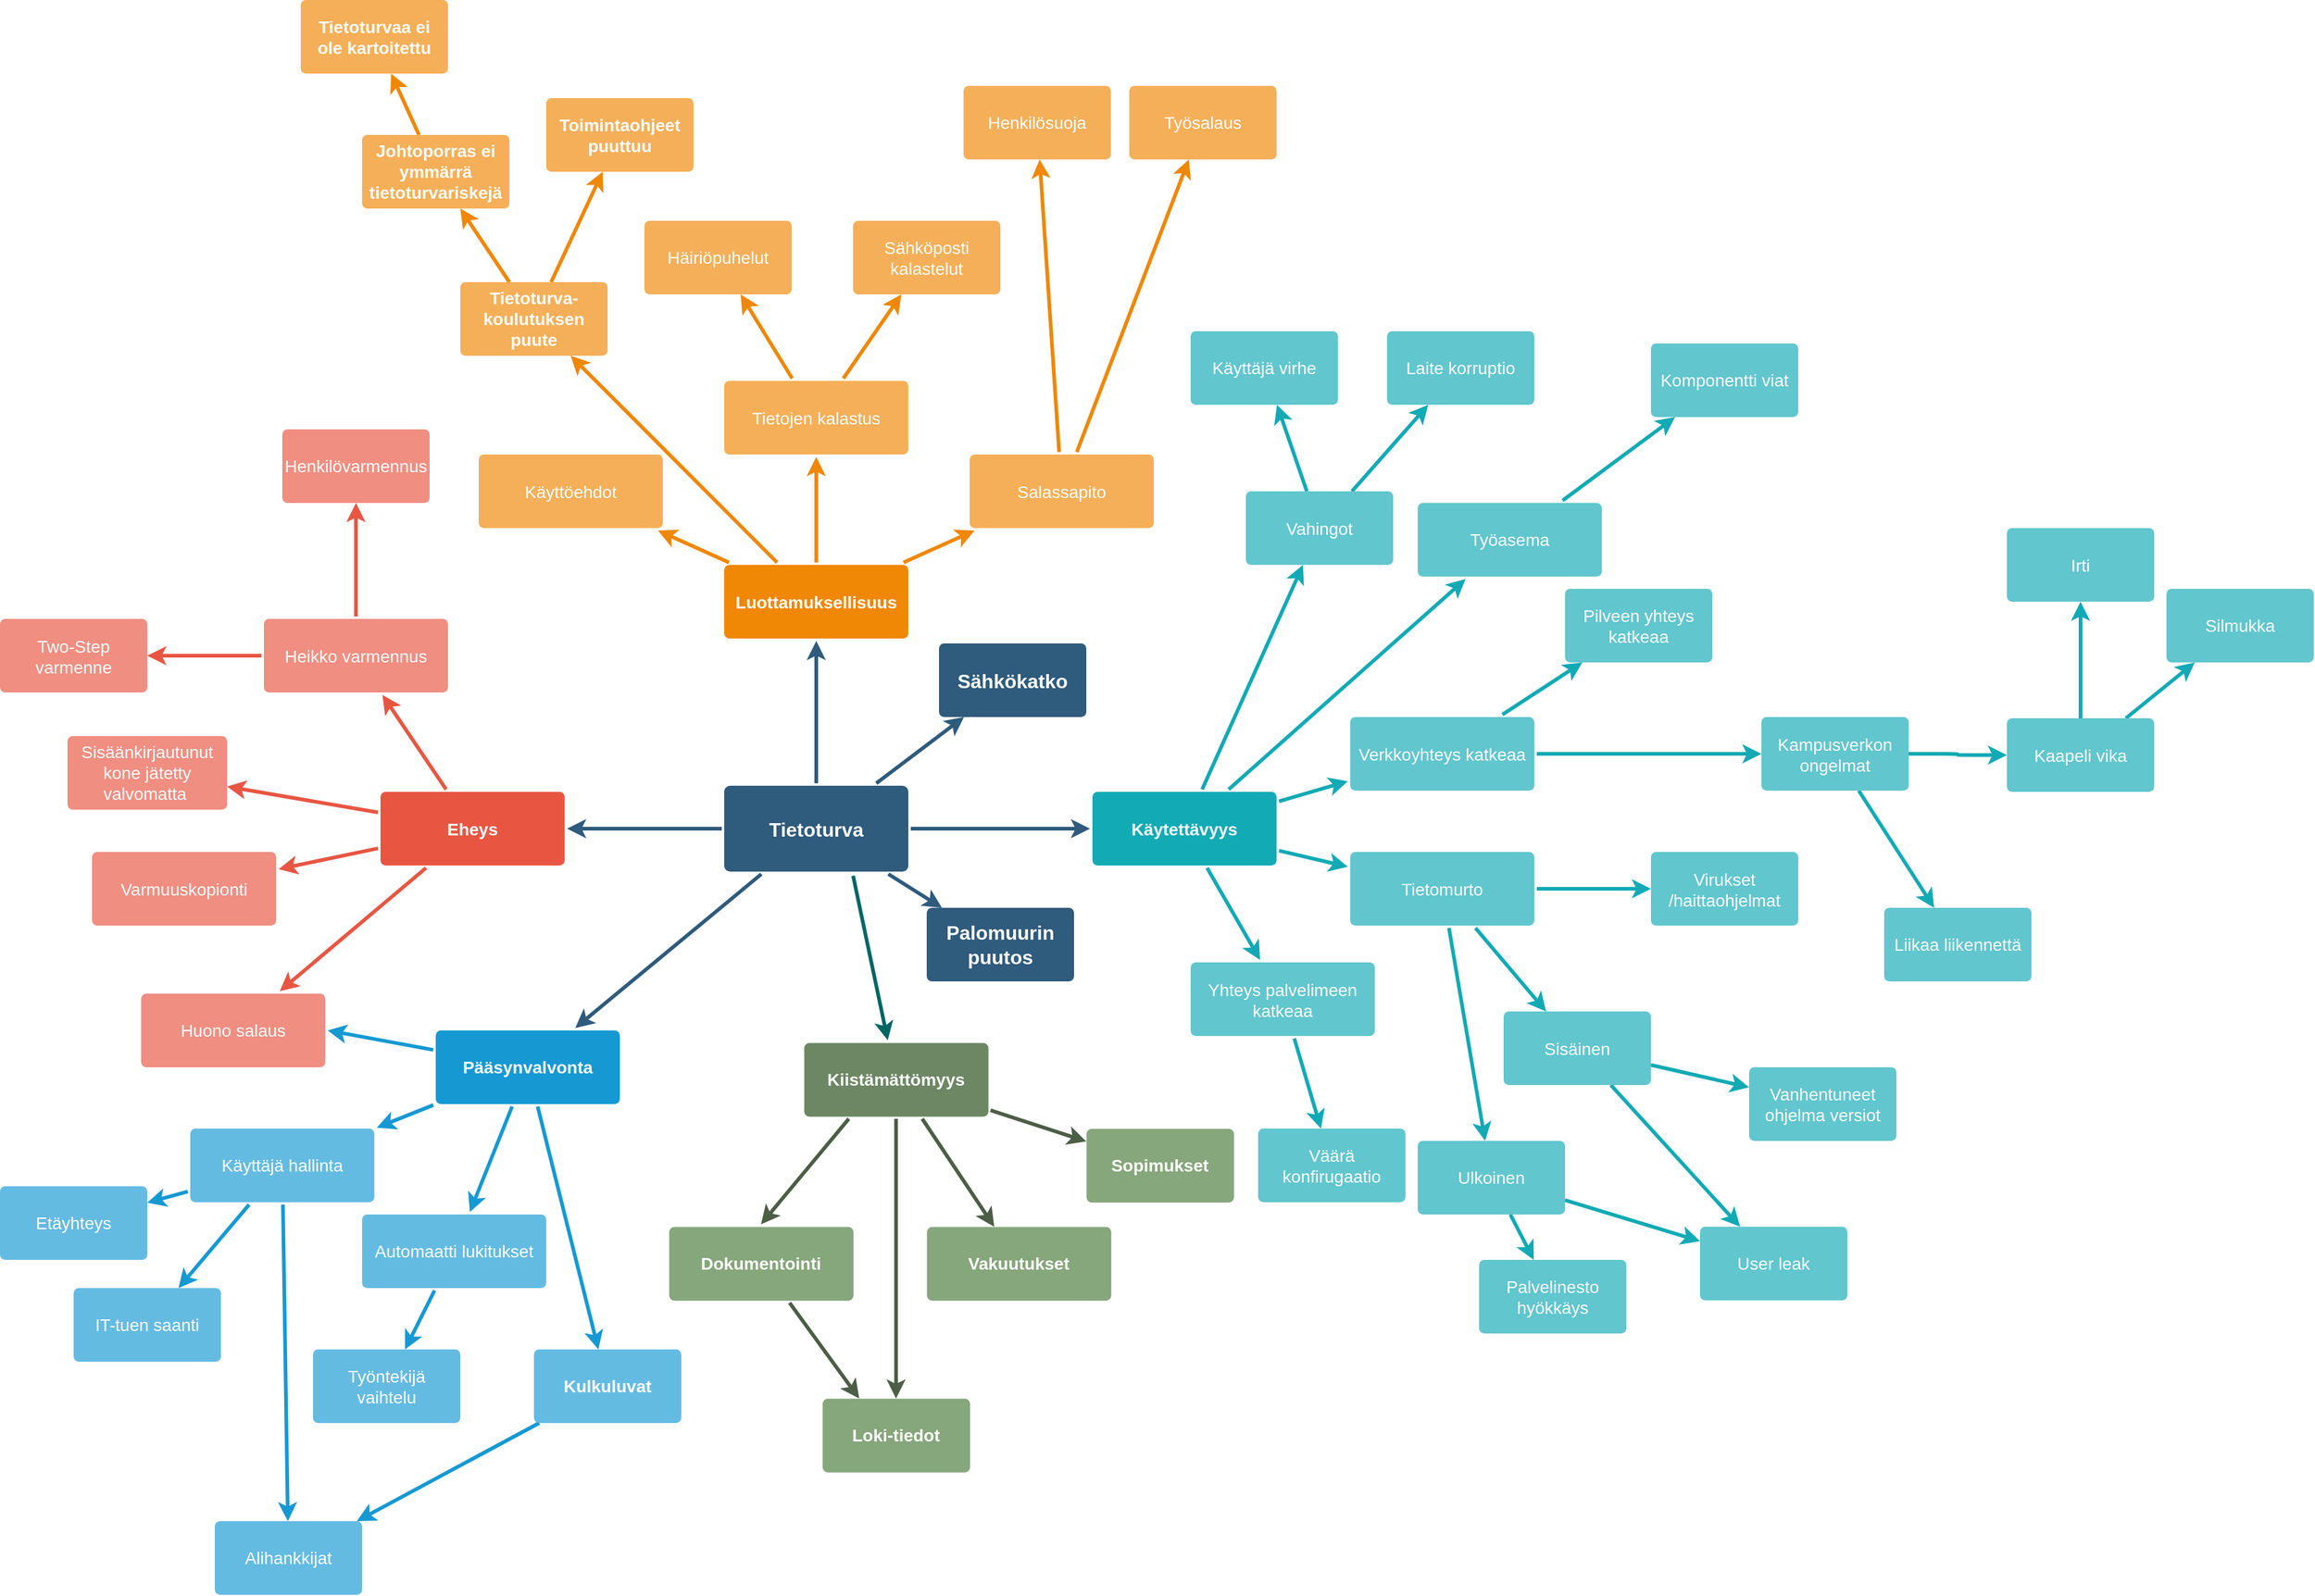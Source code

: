 <mxfile version="20.2.8" type="device"><diagram id="6a731a19-8d31-9384-78a2-239565b7b9f0" name="Page-1"><mxGraphModel dx="3200" dy="2234" grid="1" gridSize="10" guides="1" tooltips="1" connect="1" arrows="1" fold="1" page="1" pageScale="1" pageWidth="1169" pageHeight="827" background="none" math="0" shadow="0"><root><mxCell id="0"/><mxCell id="1" parent="0"/><mxCell id="1745" value="" style="edgeStyle=none;rounded=0;jumpStyle=none;html=1;shadow=0;labelBackgroundColor=none;startArrow=none;startFill=0;endArrow=classic;endFill=1;jettySize=auto;orthogonalLoop=1;strokeColor=#2F5B7C;strokeWidth=3;fontFamily=Helvetica;fontSize=16;fontColor=#23445D;spacing=5;" parent="1" source="1749" target="1764" edge="1"><mxGeometry relative="1" as="geometry"/></mxCell><mxCell id="1746" value="" style="edgeStyle=none;rounded=0;jumpStyle=none;html=1;shadow=0;labelBackgroundColor=none;startArrow=none;startFill=0;endArrow=classic;endFill=1;jettySize=auto;orthogonalLoop=1;strokeColor=#2F5B7C;strokeWidth=3;fontFamily=Helvetica;fontSize=16;fontColor=#23445D;spacing=5;" parent="1" source="1749" target="1771" edge="1"><mxGeometry relative="1" as="geometry"/></mxCell><mxCell id="1747" value="" style="edgeStyle=none;rounded=0;jumpStyle=none;html=1;shadow=0;labelBackgroundColor=none;startArrow=none;startFill=0;endArrow=classic;endFill=1;jettySize=auto;orthogonalLoop=1;strokeColor=#2F5B7C;strokeWidth=3;fontFamily=Helvetica;fontSize=16;fontColor=#23445D;spacing=5;" parent="1" source="1749" target="1760" edge="1"><mxGeometry relative="1" as="geometry"/></mxCell><mxCell id="1748" value="" style="edgeStyle=none;rounded=0;jumpStyle=none;html=1;shadow=0;labelBackgroundColor=none;startArrow=none;startFill=0;endArrow=classic;endFill=1;jettySize=auto;orthogonalLoop=1;strokeColor=#2F5B7C;strokeWidth=3;fontFamily=Helvetica;fontSize=16;fontColor=#23445D;spacing=5;" parent="1" source="1749" target="1753" edge="1"><mxGeometry relative="1" as="geometry"/></mxCell><mxCell id="hRod8lyQx577-6Kv3QPR-1825" value="" style="rounded=0;orthogonalLoop=1;jettySize=auto;html=1;strokeColor=#2F5B7C;strokeWidth=3;labelBackgroundColor=none;fontSize=16;fontColor=#23445D;shadow=0;startArrow=none;startFill=0;endFill=1;spacing=5;" parent="1" source="1749" target="hRod8lyQx577-6Kv3QPR-1824" edge="1"><mxGeometry relative="1" as="geometry"/></mxCell><mxCell id="hRod8lyQx577-6Kv3QPR-1834" value="" style="rounded=0;orthogonalLoop=1;jettySize=auto;html=1;strokeColor=#2F5B7C;strokeWidth=3;labelBackgroundColor=none;fontSize=16;fontColor=#23445D;shadow=0;startArrow=none;startFill=0;endFill=1;spacing=5;" parent="1" source="1749" target="hRod8lyQx577-6Kv3QPR-1833" edge="1"><mxGeometry relative="1" as="geometry"/></mxCell><mxCell id="1749" value="Tietoturva" style="rounded=1;whiteSpace=wrap;html=1;shadow=0;labelBackgroundColor=none;strokeColor=none;strokeWidth=3;fillColor=#2F5B7C;fontFamily=Helvetica;fontSize=16;fontColor=#FFFFFF;align=center;fontStyle=1;spacing=5;arcSize=7;perimeterSpacing=2;" parent="1" vertex="1"><mxGeometry x="495" y="380.5" width="150" height="70" as="geometry"/></mxCell><mxCell id="1750" value="" style="edgeStyle=none;rounded=1;jumpStyle=none;html=1;shadow=0;labelBackgroundColor=none;startArrow=none;startFill=0;jettySize=auto;orthogonalLoop=1;strokeColor=#E85642;strokeWidth=3;fontFamily=Helvetica;fontSize=14;fontColor=#FFFFFF;spacing=5;fontStyle=1;fillColor=#b0e3e6;" parent="1" source="1753" target="1756" edge="1"><mxGeometry relative="1" as="geometry"/></mxCell><mxCell id="1751" value="" style="edgeStyle=none;rounded=1;jumpStyle=none;html=1;shadow=0;labelBackgroundColor=none;startArrow=none;startFill=0;jettySize=auto;orthogonalLoop=1;strokeColor=#E85642;strokeWidth=3;fontFamily=Helvetica;fontSize=14;fontColor=#FFFFFF;spacing=5;fontStyle=1;fillColor=#b0e3e6;" parent="1" source="1753" target="1755" edge="1"><mxGeometry relative="1" as="geometry"/></mxCell><mxCell id="1752" value="" style="edgeStyle=none;rounded=1;jumpStyle=none;html=1;shadow=0;labelBackgroundColor=none;startArrow=none;startFill=0;jettySize=auto;orthogonalLoop=1;strokeColor=#E85642;strokeWidth=3;fontFamily=Helvetica;fontSize=14;fontColor=#FFFFFF;spacing=5;fontStyle=1;fillColor=#b0e3e6;" parent="1" source="1753" target="1754" edge="1"><mxGeometry relative="1" as="geometry"/></mxCell><mxCell id="g2MzFuh0goXexmnS-d81-1783" value="" style="edgeStyle=none;rounded=1;orthogonalLoop=1;jettySize=auto;html=1;labelBackgroundColor=none;fontSize=14;strokeColor=#E85642;fontColor=#FFFFFF;shadow=0;startArrow=none;startFill=0;strokeWidth=3;spacing=5;fontStyle=1;fillColor=#b0e3e6;" edge="1" parent="1" source="1753" target="g2MzFuh0goXexmnS-d81-1782"><mxGeometry relative="1" as="geometry"/></mxCell><mxCell id="1753" value="Eheys" style="rounded=1;whiteSpace=wrap;html=1;shadow=0;labelBackgroundColor=none;strokeColor=none;strokeWidth=3;fillColor=#e85642;fontFamily=Helvetica;fontSize=14;fontColor=#FFFFFF;align=center;spacing=5;fontStyle=1;arcSize=7;perimeterSpacing=2;" parent="1" vertex="1"><mxGeometry x="215" y="385.5" width="150" height="60" as="geometry"/></mxCell><mxCell id="1754" value="Varmuuskopionti" style="rounded=1;whiteSpace=wrap;html=1;shadow=0;labelBackgroundColor=none;strokeColor=none;strokeWidth=3;fillColor=#f08e81;fontFamily=Helvetica;fontSize=14;fontColor=#FFFFFF;align=center;spacing=5;fontStyle=0;arcSize=7;perimeterSpacing=2;" parent="1" vertex="1"><mxGeometry x="-20" y="434.5" width="150" height="60" as="geometry"/></mxCell><mxCell id="1755" value="Huono salaus" style="rounded=1;whiteSpace=wrap;html=1;shadow=0;labelBackgroundColor=none;strokeColor=none;strokeWidth=3;fillColor=#f08e81;fontFamily=Helvetica;fontSize=14;fontColor=#FFFFFF;align=center;spacing=5;fontStyle=0;arcSize=7;perimeterSpacing=2;" parent="1" vertex="1"><mxGeometry x="20" y="550" width="150" height="60" as="geometry"/></mxCell><mxCell id="hRod8lyQx577-6Kv3QPR-1827" value="" style="edgeStyle=orthogonalEdgeStyle;rounded=1;orthogonalLoop=1;jettySize=auto;html=1;strokeColor=#E85642;strokeWidth=3;labelBackgroundColor=none;fontSize=14;fontColor=#FFFFFF;shadow=0;startArrow=none;startFill=0;spacing=5;fontStyle=1;fillColor=#b0e3e6;" parent="1" source="1756" target="hRod8lyQx577-6Kv3QPR-1826" edge="1"><mxGeometry relative="1" as="geometry"/></mxCell><mxCell id="hRod8lyQx577-6Kv3QPR-1829" value="" style="edgeStyle=orthogonalEdgeStyle;rounded=1;orthogonalLoop=1;jettySize=auto;html=1;strokeColor=#E85642;strokeWidth=3;labelBackgroundColor=none;fontSize=14;fontColor=#FFFFFF;shadow=0;startArrow=none;startFill=0;spacing=5;fontStyle=1;fillColor=#b0e3e6;" parent="1" source="1756" target="hRod8lyQx577-6Kv3QPR-1828" edge="1"><mxGeometry relative="1" as="geometry"/></mxCell><mxCell id="1756" value="Heikko varmennus" style="rounded=1;whiteSpace=wrap;html=1;shadow=0;labelBackgroundColor=none;strokeColor=none;strokeWidth=3;fillColor=#f08e81;fontFamily=Helvetica;fontSize=14;fontColor=#FFFFFF;align=center;spacing=5;fontStyle=0;arcSize=7;perimeterSpacing=2;" parent="1" vertex="1"><mxGeometry x="120" y="244.5" width="150" height="60" as="geometry"/></mxCell><mxCell id="1757" value="" style="edgeStyle=none;rounded=0;jumpStyle=none;html=1;shadow=0;labelBackgroundColor=none;startArrow=none;startFill=0;endArrow=classic;endFill=1;jettySize=auto;orthogonalLoop=1;strokeColor=#1699D3;strokeWidth=3;fontFamily=Helvetica;fontSize=14;fontColor=#FFFFFF;spacing=5;" parent="1" source="1760" target="1763" edge="1"><mxGeometry relative="1" as="geometry"/></mxCell><mxCell id="1758" value="" style="edgeStyle=none;rounded=0;jumpStyle=none;html=1;shadow=0;labelBackgroundColor=none;startArrow=none;startFill=0;endArrow=classic;endFill=1;jettySize=auto;orthogonalLoop=1;strokeColor=#1699D3;strokeWidth=3;fontFamily=Helvetica;fontSize=14;fontColor=#FFFFFF;spacing=5;" parent="1" source="1760" target="1762" edge="1"><mxGeometry relative="1" as="geometry"/></mxCell><mxCell id="hRod8lyQx577-6Kv3QPR-1804" style="rounded=0;orthogonalLoop=1;jettySize=auto;html=1;strokeColor=#1699D3;strokeWidth=3;entryX=1;entryY=0.5;entryDx=0;entryDy=0;labelBackgroundColor=none;fontSize=14;fontColor=#FFFFFF;shadow=0;startArrow=none;startFill=0;endFill=1;spacing=5;" parent="1" source="1760" target="1755" edge="1"><mxGeometry relative="1" as="geometry"><mxPoint x="210" y="610" as="targetPoint"/></mxGeometry></mxCell><mxCell id="g2MzFuh0goXexmnS-d81-1781" value="" style="rounded=0;orthogonalLoop=1;jettySize=auto;html=1;strokeColor=#1699D3;strokeWidth=3;labelBackgroundColor=none;fontSize=14;fontColor=#FFFFFF;shadow=0;startArrow=none;startFill=0;endFill=1;spacing=5;" edge="1" parent="1" source="1760" target="g2MzFuh0goXexmnS-d81-1780"><mxGeometry relative="1" as="geometry"/></mxCell><mxCell id="1760" value="Pääsynvalvonta" style="rounded=1;whiteSpace=wrap;html=1;shadow=0;labelBackgroundColor=none;strokeColor=none;strokeWidth=3;fillColor=#1699d3;fontFamily=Helvetica;fontSize=14;fontColor=#FFFFFF;align=center;spacing=5;fontStyle=1;arcSize=7;perimeterSpacing=2;" parent="1" vertex="1"><mxGeometry x="260" y="580" width="150" height="60" as="geometry"/></mxCell><mxCell id="hRod8lyQx577-6Kv3QPR-1817" value="" style="rounded=0;orthogonalLoop=1;jettySize=auto;html=1;strokeColor=#1699D3;strokeWidth=3;labelBackgroundColor=none;fontSize=14;fontColor=#FFFFFF;shadow=0;startArrow=none;startFill=0;endFill=1;spacing=5;" parent="1" source="1762" target="hRod8lyQx577-6Kv3QPR-1816" edge="1"><mxGeometry relative="1" as="geometry"/></mxCell><mxCell id="1762" value="Automaatti lukitukset" style="rounded=1;whiteSpace=wrap;html=1;shadow=0;labelBackgroundColor=none;strokeColor=none;strokeWidth=3;fillColor=#64bbe2;fontFamily=Helvetica;fontSize=14;fontColor=#FFFFFF;align=center;spacing=5;arcSize=7;perimeterSpacing=2;" parent="1" vertex="1"><mxGeometry x="200" y="730" width="150" height="60" as="geometry"/></mxCell><mxCell id="hRod8lyQx577-6Kv3QPR-1811" value="" style="rounded=0;orthogonalLoop=1;jettySize=auto;html=1;strokeColor=#1699D3;strokeWidth=3;labelBackgroundColor=none;fontSize=14;fontColor=#FFFFFF;shadow=0;startArrow=none;startFill=0;endFill=1;spacing=5;" parent="1" source="1763" target="hRod8lyQx577-6Kv3QPR-1810" edge="1"><mxGeometry relative="1" as="geometry"/></mxCell><mxCell id="hRod8lyQx577-6Kv3QPR-1840" value="" style="rounded=0;orthogonalLoop=1;jettySize=auto;html=1;strokeColor=#1699D3;strokeWidth=3;labelBackgroundColor=none;fontSize=14;fontColor=#FFFFFF;shadow=0;startArrow=none;startFill=0;endFill=1;spacing=5;" parent="1" source="1763" target="hRod8lyQx577-6Kv3QPR-1839" edge="1"><mxGeometry relative="1" as="geometry"/></mxCell><mxCell id="g2MzFuh0goXexmnS-d81-1789" value="" style="edgeStyle=none;rounded=0;orthogonalLoop=1;jettySize=auto;html=1;labelBackgroundColor=none;fontSize=14;strokeColor=#1699D3;fontColor=#FFFFFF;shadow=0;startArrow=none;startFill=0;endFill=1;strokeWidth=3;spacing=5;" edge="1" parent="1" source="1763" target="g2MzFuh0goXexmnS-d81-1788"><mxGeometry relative="1" as="geometry"/></mxCell><mxCell id="1763" value="Käyttäjä hallinta" style="rounded=1;whiteSpace=wrap;html=1;shadow=0;labelBackgroundColor=none;strokeColor=none;strokeWidth=3;fillColor=#64bbe2;fontFamily=Helvetica;fontSize=14;fontColor=#FFFFFF;align=center;spacing=5;arcSize=7;perimeterSpacing=2;" parent="1" vertex="1"><mxGeometry x="60" y="660" width="150" height="60" as="geometry"/></mxCell><mxCell id="g2MzFuh0goXexmnS-d81-1785" value="" style="edgeStyle=none;rounded=0;orthogonalLoop=1;jettySize=auto;html=1;labelBackgroundColor=none;fontSize=14;strokeColor=#F08705;fontColor=#FFFFFF;shadow=0;startArrow=none;startFill=0;endFill=1;strokeWidth=3;spacing=5;" edge="1" parent="1" source="g2MzFuh0goXexmnS-d81-1786" target="g2MzFuh0goXexmnS-d81-1784"><mxGeometry relative="1" as="geometry"/></mxCell><mxCell id="g2MzFuh0goXexmnS-d81-1787" value="" style="edgeStyle=none;rounded=0;orthogonalLoop=1;jettySize=auto;html=1;labelBackgroundColor=none;fontSize=14;strokeColor=#F08705;fontColor=#FFFFFF;shadow=0;startArrow=none;startFill=0;endFill=1;strokeWidth=3;spacing=5;" edge="1" parent="1" source="1764" target="g2MzFuh0goXexmnS-d81-1786"><mxGeometry relative="1" as="geometry"/></mxCell><mxCell id="1764" value="Luottamuksellisuus" style="rounded=1;whiteSpace=wrap;html=1;shadow=0;labelBackgroundColor=none;strokeColor=none;strokeWidth=3;fillColor=#F08705;fontFamily=Helvetica;fontSize=14;fontColor=#FFFFFF;align=center;spacing=5;fontStyle=1;arcSize=7;perimeterSpacing=2;" parent="1" vertex="1"><mxGeometry x="495" y="200.5" width="150" height="60" as="geometry"/></mxCell><mxCell id="hRod8lyQx577-6Kv3QPR-1846" value="" style="rounded=0;orthogonalLoop=1;jettySize=auto;html=1;strokeColor=#F08705;strokeWidth=3;labelBackgroundColor=none;fontSize=14;fontColor=#FFFFFF;shadow=0;startArrow=none;startFill=0;endFill=1;spacing=5;" parent="1" source="1765" target="hRod8lyQx577-6Kv3QPR-1845" edge="1"><mxGeometry relative="1" as="geometry"/></mxCell><mxCell id="hRod8lyQx577-6Kv3QPR-1848" value="" style="rounded=0;orthogonalLoop=1;jettySize=auto;html=1;strokeColor=#F08705;strokeWidth=3;labelBackgroundColor=none;fontSize=14;fontColor=#FFFFFF;shadow=0;startArrow=none;startFill=0;endFill=1;spacing=5;" parent="1" source="1765" target="hRod8lyQx577-6Kv3QPR-1847" edge="1"><mxGeometry relative="1" as="geometry"/></mxCell><mxCell id="1765" value="Salassapito" style="rounded=1;whiteSpace=wrap;html=1;shadow=0;labelBackgroundColor=none;strokeColor=none;strokeWidth=3;fillColor=#f5af58;fontFamily=Helvetica;fontSize=14;fontColor=#FFFFFF;align=center;spacing=5;arcSize=7;perimeterSpacing=2;" parent="1" vertex="1"><mxGeometry x="695" y="110.5" width="150" height="60" as="geometry"/></mxCell><mxCell id="1766" value="" style="edgeStyle=none;rounded=0;jumpStyle=none;html=1;shadow=0;labelBackgroundColor=none;startArrow=none;startFill=0;endArrow=classic;endFill=1;jettySize=auto;orthogonalLoop=1;strokeColor=#F08705;strokeWidth=3;fontFamily=Helvetica;fontSize=14;fontColor=#FFFFFF;spacing=5;" parent="1" source="1764" target="1765" edge="1"><mxGeometry relative="1" as="geometry"/></mxCell><mxCell id="hRod8lyQx577-6Kv3QPR-1813" value="" style="rounded=0;orthogonalLoop=1;jettySize=auto;html=1;strokeColor=#F08705;strokeWidth=3;labelBackgroundColor=none;fontSize=14;fontColor=#FFFFFF;shadow=0;startArrow=none;startFill=0;endFill=1;spacing=5;" parent="1" source="1767" target="hRod8lyQx577-6Kv3QPR-1812" edge="1"><mxGeometry relative="1" as="geometry"/></mxCell><mxCell id="hRod8lyQx577-6Kv3QPR-1815" value="" style="rounded=0;orthogonalLoop=1;jettySize=auto;html=1;strokeColor=#F08705;strokeWidth=3;labelBackgroundColor=none;fontSize=14;fontColor=#FFFFFF;shadow=0;startArrow=none;startFill=0;endFill=1;spacing=5;" parent="1" source="1767" target="hRod8lyQx577-6Kv3QPR-1814" edge="1"><mxGeometry relative="1" as="geometry"/></mxCell><mxCell id="1767" value="Tietojen kalastus" style="rounded=1;whiteSpace=wrap;html=1;shadow=0;labelBackgroundColor=none;strokeColor=none;strokeWidth=3;fillColor=#f5af58;fontFamily=Helvetica;fontSize=14;fontColor=#FFFFFF;align=center;spacing=5;arcSize=7;perimeterSpacing=2;" parent="1" vertex="1"><mxGeometry x="495" y="50.5" width="150" height="60" as="geometry"/></mxCell><mxCell id="1768" value="" style="edgeStyle=none;rounded=0;jumpStyle=none;html=1;shadow=0;labelBackgroundColor=none;startArrow=none;startFill=0;endArrow=classic;endFill=1;jettySize=auto;orthogonalLoop=1;strokeColor=#F08705;strokeWidth=3;fontFamily=Helvetica;fontSize=14;fontColor=#FFFFFF;spacing=5;" parent="1" source="1764" target="1767" edge="1"><mxGeometry relative="1" as="geometry"/></mxCell><mxCell id="1769" value="Käyttöehdot" style="rounded=1;whiteSpace=wrap;html=1;shadow=0;labelBackgroundColor=none;strokeColor=none;strokeWidth=3;fillColor=#f5af58;fontFamily=Helvetica;fontSize=14;fontColor=#FFFFFF;align=center;spacing=5;arcSize=7;perimeterSpacing=2;" parent="1" vertex="1"><mxGeometry x="295" y="110.5" width="150" height="60" as="geometry"/></mxCell><mxCell id="1770" value="" style="edgeStyle=none;rounded=0;jumpStyle=none;html=1;shadow=0;labelBackgroundColor=none;startArrow=none;startFill=0;endArrow=classic;endFill=1;jettySize=auto;orthogonalLoop=1;strokeColor=#F08705;strokeWidth=3;fontFamily=Helvetica;fontSize=14;fontColor=#FFFFFF;spacing=5;" parent="1" source="1764" target="1769" edge="1"><mxGeometry relative="1" as="geometry"/></mxCell><mxCell id="hRod8lyQx577-6Kv3QPR-1809" value="" style="rounded=1;orthogonalLoop=1;jettySize=auto;html=1;strokeColor=#12AAB5;strokeWidth=3;labelBackgroundColor=none;fontSize=14;fontColor=#FFFFFF;shadow=0;startArrow=none;startFill=0;spacing=5;fontStyle=1;fillColor=#b0e3e6;" parent="1" source="1771" target="hRod8lyQx577-6Kv3QPR-1808" edge="1"><mxGeometry relative="1" as="geometry"/></mxCell><mxCell id="1771" value="Käytettävyys" style="rounded=1;whiteSpace=wrap;html=1;shadow=0;labelBackgroundColor=none;strokeColor=none;strokeWidth=3;fillColor=#12aab5;fontFamily=Helvetica;fontSize=14;fontColor=#FFFFFF;align=center;spacing=5;fontStyle=1;arcSize=7;perimeterSpacing=2;" parent="1" vertex="1"><mxGeometry x="795" y="385.5" width="150" height="60" as="geometry"/></mxCell><mxCell id="hRod8lyQx577-6Kv3QPR-1851" value="" style="rounded=1;orthogonalLoop=1;jettySize=auto;html=1;strokeColor=#12AAB5;strokeWidth=3;labelBackgroundColor=none;fontSize=14;fontColor=#FFFFFF;shadow=0;startArrow=none;startFill=0;spacing=5;fontStyle=1;fillColor=#b0e3e6;" parent="1" source="1772" target="hRod8lyQx577-6Kv3QPR-1850" edge="1"><mxGeometry relative="1" as="geometry"/></mxCell><mxCell id="1772" value="Yhteys palvelimeen katkeaa" style="rounded=1;whiteSpace=wrap;html=1;shadow=0;labelBackgroundColor=none;strokeColor=none;strokeWidth=3;fillColor=#61c6ce;fontFamily=Helvetica;fontSize=14;fontColor=#FFFFFF;align=center;spacing=5;fontStyle=0;arcSize=7;perimeterSpacing=2;" parent="1" vertex="1"><mxGeometry x="875" y="524.5" width="150" height="60" as="geometry"/></mxCell><mxCell id="1773" value="" style="edgeStyle=none;rounded=1;jumpStyle=none;html=1;shadow=0;labelBackgroundColor=none;startArrow=none;startFill=0;jettySize=auto;orthogonalLoop=1;strokeColor=#12AAB5;strokeWidth=3;fontFamily=Helvetica;fontSize=14;fontColor=#FFFFFF;spacing=5;fontStyle=1;fillColor=#b0e3e6;" parent="1" source="1771" target="1772" edge="1"><mxGeometry relative="1" as="geometry"/></mxCell><mxCell id="hRod8lyQx577-6Kv3QPR-1793" value="" style="rounded=1;orthogonalLoop=1;jettySize=auto;html=1;strokeColor=#12AAB5;strokeWidth=3;labelBackgroundColor=none;fontSize=14;fontColor=#FFFFFF;shadow=0;startArrow=none;startFill=0;spacing=5;fontStyle=1;fillColor=#b0e3e6;" parent="1" source="1774" target="hRod8lyQx577-6Kv3QPR-1792" edge="1"><mxGeometry relative="1" as="geometry"/></mxCell><mxCell id="hRod8lyQx577-6Kv3QPR-1795" value="" style="rounded=1;orthogonalLoop=1;jettySize=auto;html=1;strokeColor=#12AAB5;strokeWidth=3;labelBackgroundColor=none;fontSize=14;fontColor=#FFFFFF;shadow=0;startArrow=none;startFill=0;spacing=5;fontStyle=1;fillColor=#b0e3e6;" parent="1" source="1774" target="hRod8lyQx577-6Kv3QPR-1794" edge="1"><mxGeometry relative="1" as="geometry"/></mxCell><mxCell id="hRod8lyQx577-6Kv3QPR-1799" value="" style="edgeStyle=orthogonalEdgeStyle;rounded=1;orthogonalLoop=1;jettySize=auto;html=1;strokeColor=#12AAB5;strokeWidth=3;labelBackgroundColor=none;fontSize=14;fontColor=#FFFFFF;shadow=0;startArrow=none;startFill=0;spacing=5;fontStyle=1;fillColor=#b0e3e6;" parent="1" source="1774" target="hRod8lyQx577-6Kv3QPR-1798" edge="1"><mxGeometry relative="1" as="geometry"/></mxCell><mxCell id="1774" value="Tietomurto" style="rounded=1;whiteSpace=wrap;html=1;shadow=0;labelBackgroundColor=none;strokeColor=none;strokeWidth=3;fillColor=#61c6ce;fontFamily=Helvetica;fontSize=14;fontColor=#FFFFFF;align=center;spacing=5;fontStyle=0;arcSize=7;perimeterSpacing=2;" parent="1" vertex="1"><mxGeometry x="1005" y="434.5" width="150" height="60" as="geometry"/></mxCell><mxCell id="1775" value="" style="edgeStyle=none;rounded=1;jumpStyle=none;html=1;shadow=0;labelBackgroundColor=none;startArrow=none;startFill=0;jettySize=auto;orthogonalLoop=1;strokeColor=#12AAB5;strokeWidth=3;fontFamily=Helvetica;fontSize=14;fontColor=#FFFFFF;spacing=5;fontStyle=1;fillColor=#b0e3e6;" parent="1" source="1771" target="1774" edge="1"><mxGeometry relative="1" as="geometry"/></mxCell><mxCell id="hRod8lyQx577-6Kv3QPR-1797" value="" style="rounded=1;orthogonalLoop=1;jettySize=auto;html=1;strokeColor=#12AAB5;strokeWidth=3;labelBackgroundColor=none;fontSize=14;fontColor=#FFFFFF;shadow=0;startArrow=none;startFill=0;spacing=5;fontStyle=1;fillColor=#b0e3e6;" parent="1" source="1776" target="hRod8lyQx577-6Kv3QPR-1796" edge="1"><mxGeometry relative="1" as="geometry"/></mxCell><mxCell id="hRod8lyQx577-6Kv3QPR-1853" value="" style="edgeStyle=orthogonalEdgeStyle;rounded=1;orthogonalLoop=1;jettySize=auto;html=1;strokeColor=#12AAB5;strokeWidth=3;labelBackgroundColor=none;fontSize=14;fontColor=#FFFFFF;shadow=0;startArrow=none;startFill=0;spacing=5;fontStyle=1;fillColor=#b0e3e6;" parent="1" source="1776" target="hRod8lyQx577-6Kv3QPR-1852" edge="1"><mxGeometry relative="1" as="geometry"/></mxCell><mxCell id="1776" value="Verkkoyhteys katkeaa" style="rounded=1;whiteSpace=wrap;html=1;shadow=0;labelBackgroundColor=none;strokeColor=none;strokeWidth=3;fillColor=#61c6ce;fontFamily=Helvetica;fontSize=14;fontColor=#FFFFFF;align=center;spacing=5;fontStyle=0;arcSize=7;perimeterSpacing=2;" parent="1" vertex="1"><mxGeometry x="1005" y="324.5" width="150" height="60" as="geometry"/></mxCell><mxCell id="1777" value="" style="edgeStyle=none;rounded=1;jumpStyle=none;html=1;shadow=0;labelBackgroundColor=none;startArrow=none;startFill=0;jettySize=auto;orthogonalLoop=1;strokeColor=#12AAB5;strokeWidth=3;fontFamily=Helvetica;fontSize=14;fontColor=#FFFFFF;spacing=5;fontStyle=1;fillColor=#b0e3e6;" parent="1" source="1771" target="1776" edge="1"><mxGeometry relative="1" as="geometry"/></mxCell><mxCell id="hRod8lyQx577-6Kv3QPR-1865" value="" style="rounded=1;orthogonalLoop=1;jettySize=auto;html=1;strokeColor=#12AAB5;strokeWidth=3;labelBackgroundColor=none;fontSize=14;fontColor=#FFFFFF;shadow=0;startArrow=none;startFill=0;spacing=5;fontStyle=1;fillColor=#b0e3e6;" parent="1" source="1778" target="hRod8lyQx577-6Kv3QPR-1864" edge="1"><mxGeometry relative="1" as="geometry"/></mxCell><mxCell id="1778" value="Työasema" style="rounded=1;whiteSpace=wrap;html=1;shadow=0;labelBackgroundColor=none;strokeColor=none;strokeWidth=3;fillColor=#61c6ce;fontFamily=Helvetica;fontSize=14;fontColor=#FFFFFF;align=center;spacing=5;fontStyle=0;arcSize=7;perimeterSpacing=2;" parent="1" vertex="1"><mxGeometry x="1060" y="150" width="150" height="60" as="geometry"/></mxCell><mxCell id="1779" value="" style="edgeStyle=none;rounded=1;jumpStyle=none;html=1;shadow=0;labelBackgroundColor=none;startArrow=none;startFill=0;jettySize=auto;orthogonalLoop=1;strokeColor=#12AAB5;strokeWidth=3;fontFamily=Helvetica;fontSize=14;fontColor=#FFFFFF;spacing=5;fontStyle=1;fillColor=#b0e3e6;" parent="1" source="1771" target="1778" edge="1"><mxGeometry relative="1" as="geometry"/></mxCell><mxCell id="hRod8lyQx577-6Kv3QPR-1782" value="" style="endArrow=classic;html=1;rounded=0;exitX=0.695;exitY=1.02;exitDx=0;exitDy=0;strokeWidth=3;strokeColor=#006666;exitPerimeter=0;" parent="1" source="1749" target="hRod8lyQx577-6Kv3QPR-1783" edge="1"><mxGeometry width="50" height="50" relative="1" as="geometry"><mxPoint x="590" y="530" as="sourcePoint"/><mxPoint x="635" y="580" as="targetPoint"/></mxGeometry></mxCell><mxCell id="hRod8lyQx577-6Kv3QPR-1791" value="" style="rounded=0;orthogonalLoop=1;jettySize=auto;html=1;strokeColor=#4C5E46;strokeWidth=3;" parent="1" source="hRod8lyQx577-6Kv3QPR-1783" target="hRod8lyQx577-6Kv3QPR-1790" edge="1"><mxGeometry relative="1" as="geometry"/></mxCell><mxCell id="hRod8lyQx577-6Kv3QPR-1807" value="" style="rounded=0;orthogonalLoop=1;jettySize=auto;html=1;strokeColor=#4C5E46;strokeWidth=3;" parent="1" source="hRod8lyQx577-6Kv3QPR-1783" target="hRod8lyQx577-6Kv3QPR-1806" edge="1"><mxGeometry relative="1" as="geometry"/></mxCell><mxCell id="hRod8lyQx577-6Kv3QPR-1831" value="" style="edgeStyle=orthogonalEdgeStyle;rounded=0;orthogonalLoop=1;jettySize=auto;html=1;strokeColor=#4C5E46;strokeWidth=3;" parent="1" source="hRod8lyQx577-6Kv3QPR-1783" target="hRod8lyQx577-6Kv3QPR-1830" edge="1"><mxGeometry relative="1" as="geometry"/></mxCell><mxCell id="hRod8lyQx577-6Kv3QPR-1783" value="Kiistämättömyys" style="rounded=1;whiteSpace=wrap;html=1;shadow=0;labelBackgroundColor=none;strokeColor=#3A5431;strokeWidth=0;fillColor=#6d8764;fontFamily=Helvetica;fontSize=14;align=center;spacing=5;fontStyle=1;arcSize=7;perimeterSpacing=2;fontColor=#ffffff;" parent="1" vertex="1"><mxGeometry x="560" y="590" width="150" height="60" as="geometry"/></mxCell><mxCell id="hRod8lyQx577-6Kv3QPR-1832" style="rounded=0;orthogonalLoop=1;jettySize=auto;html=1;entryX=0.25;entryY=0;entryDx=0;entryDy=0;strokeColor=#4C5E46;strokeWidth=3;" parent="1" source="hRod8lyQx577-6Kv3QPR-1784" target="hRod8lyQx577-6Kv3QPR-1830" edge="1"><mxGeometry relative="1" as="geometry"/></mxCell><mxCell id="hRod8lyQx577-6Kv3QPR-1784" value="Dokumentointi" style="rounded=1;whiteSpace=wrap;html=1;shadow=0;labelBackgroundColor=none;strokeColor=#3A5431;strokeWidth=0;fillColor=#86A67B;fontFamily=Helvetica;fontSize=14;align=center;spacing=5;fontStyle=1;arcSize=7;perimeterSpacing=2;fontColor=#ffffff;" parent="1" vertex="1"><mxGeometry x="450" y="740" width="150" height="60" as="geometry"/></mxCell><mxCell id="hRod8lyQx577-6Kv3QPR-1785" value="" style="endArrow=classic;html=1;rounded=0;strokeColor=#4C5E46;strokeWidth=3;exitX=0.25;exitY=1;exitDx=0;exitDy=0;entryX=0.5;entryY=0;entryDx=0;entryDy=0;" parent="1" source="hRod8lyQx577-6Kv3QPR-1783" target="hRod8lyQx577-6Kv3QPR-1784" edge="1"><mxGeometry width="50" height="50" relative="1" as="geometry"><mxPoint x="780" y="720" as="sourcePoint"/><mxPoint x="830" y="670" as="targetPoint"/></mxGeometry></mxCell><mxCell id="hRod8lyQx577-6Kv3QPR-1790" value="Vakuutukset" style="whiteSpace=wrap;html=1;fontSize=14;fillColor=#86A67B;strokeColor=#3A5431;fontColor=#ffffff;rounded=1;shadow=0;labelBackgroundColor=none;strokeWidth=0;spacing=5;fontStyle=1;arcSize=7;" parent="1" vertex="1"><mxGeometry x="660" y="740" width="150" height="60" as="geometry"/></mxCell><mxCell id="hRod8lyQx577-6Kv3QPR-1801" value="" style="rounded=1;orthogonalLoop=1;jettySize=auto;html=1;strokeColor=#12AAB5;strokeWidth=3;labelBackgroundColor=none;fontSize=14;fontColor=#FFFFFF;shadow=0;startArrow=none;startFill=0;spacing=5;fontStyle=1;fillColor=#b0e3e6;" parent="1" source="hRod8lyQx577-6Kv3QPR-1792" target="hRod8lyQx577-6Kv3QPR-1800" edge="1"><mxGeometry relative="1" as="geometry"/></mxCell><mxCell id="hRod8lyQx577-6Kv3QPR-1803" value="" style="rounded=1;orthogonalLoop=1;jettySize=auto;html=1;strokeColor=#12AAB5;strokeWidth=3;labelBackgroundColor=none;fontSize=14;fontColor=#FFFFFF;shadow=0;startArrow=none;startFill=0;spacing=5;fontStyle=1;fillColor=#b0e3e6;" parent="1" source="hRod8lyQx577-6Kv3QPR-1792" target="hRod8lyQx577-6Kv3QPR-1802" edge="1"><mxGeometry relative="1" as="geometry"/></mxCell><mxCell id="hRod8lyQx577-6Kv3QPR-1792" value="Ulkoinen" style="whiteSpace=wrap;html=1;fontSize=14;fillColor=#61c6ce;strokeColor=none;fontColor=#FFFFFF;rounded=1;shadow=0;labelBackgroundColor=none;strokeWidth=3;spacing=5;fontStyle=0;arcSize=7;" parent="1" vertex="1"><mxGeometry x="1060" y="670" width="120" height="60" as="geometry"/></mxCell><mxCell id="hRod8lyQx577-6Kv3QPR-1838" value="" style="rounded=1;orthogonalLoop=1;jettySize=auto;html=1;strokeColor=#12AAB5;strokeWidth=3;labelBackgroundColor=none;fontSize=14;fontColor=#FFFFFF;shadow=0;startArrow=none;startFill=0;spacing=5;fontStyle=1;fillColor=#b0e3e6;" parent="1" source="hRod8lyQx577-6Kv3QPR-1794" target="hRod8lyQx577-6Kv3QPR-1837" edge="1"><mxGeometry relative="1" as="geometry"/></mxCell><mxCell id="hRod8lyQx577-6Kv3QPR-1849" value="" style="rounded=1;orthogonalLoop=1;jettySize=auto;html=1;strokeColor=#12AAB5;strokeWidth=3;labelBackgroundColor=none;fontSize=14;fontColor=#FFFFFF;shadow=0;startArrow=none;startFill=0;spacing=5;fontStyle=1;fillColor=#b0e3e6;" parent="1" source="hRod8lyQx577-6Kv3QPR-1794" target="hRod8lyQx577-6Kv3QPR-1800" edge="1"><mxGeometry relative="1" as="geometry"/></mxCell><mxCell id="hRod8lyQx577-6Kv3QPR-1794" value="Sisäinen" style="whiteSpace=wrap;html=1;fontSize=14;fillColor=#61c6ce;strokeColor=none;fontColor=#FFFFFF;rounded=1;shadow=0;labelBackgroundColor=none;strokeWidth=3;spacing=5;fontStyle=0;arcSize=7;" parent="1" vertex="1"><mxGeometry x="1130" y="564.5" width="120" height="60" as="geometry"/></mxCell><mxCell id="hRod8lyQx577-6Kv3QPR-1796" value="Pilveen yhteys katkeaa" style="whiteSpace=wrap;html=1;fontSize=14;fillColor=#61c6ce;strokeColor=none;fontColor=#FFFFFF;rounded=1;shadow=0;labelBackgroundColor=none;strokeWidth=3;spacing=5;fontStyle=0;arcSize=7;" parent="1" vertex="1"><mxGeometry x="1180" y="220" width="120" height="60" as="geometry"/></mxCell><mxCell id="hRod8lyQx577-6Kv3QPR-1798" value="Virukset&lt;br&gt;/haittaohjelmat" style="whiteSpace=wrap;html=1;fontSize=14;fillColor=#61c6ce;strokeColor=none;fontColor=#FFFFFF;rounded=1;shadow=0;labelBackgroundColor=none;strokeWidth=3;spacing=5;fontStyle=0;arcSize=7;" parent="1" vertex="1"><mxGeometry x="1250" y="434.5" width="120" height="60" as="geometry"/></mxCell><mxCell id="hRod8lyQx577-6Kv3QPR-1800" value="User leak" style="whiteSpace=wrap;html=1;fontSize=14;fillColor=#61c6ce;strokeColor=none;fontColor=#FFFFFF;rounded=1;shadow=0;labelBackgroundColor=none;strokeWidth=3;spacing=5;fontStyle=0;arcSize=7;" parent="1" vertex="1"><mxGeometry x="1290" y="740" width="120" height="60" as="geometry"/></mxCell><mxCell id="hRod8lyQx577-6Kv3QPR-1802" value="Palvelinesto hyökkäys" style="whiteSpace=wrap;html=1;fontSize=14;fillColor=#61c6ce;strokeColor=none;fontColor=#FFFFFF;rounded=1;shadow=0;labelBackgroundColor=none;strokeWidth=3;spacing=5;fontStyle=0;arcSize=7;" parent="1" vertex="1"><mxGeometry x="1110" y="767" width="120" height="60" as="geometry"/></mxCell><mxCell id="hRod8lyQx577-6Kv3QPR-1806" value="Sopimukset" style="whiteSpace=wrap;html=1;fontSize=14;fillColor=#86A67B;strokeColor=#3A5431;fontColor=#ffffff;rounded=1;shadow=0;labelBackgroundColor=none;strokeWidth=0;spacing=5;fontStyle=1;arcSize=7;" parent="1" vertex="1"><mxGeometry x="790" y="660" width="120" height="60" as="geometry"/></mxCell><mxCell id="hRod8lyQx577-6Kv3QPR-1819" value="" style="rounded=1;orthogonalLoop=1;jettySize=auto;html=1;strokeColor=#12AAB5;strokeWidth=3;labelBackgroundColor=none;fontSize=14;fontColor=#FFFFFF;shadow=0;startArrow=none;startFill=0;spacing=5;fontStyle=1;fillColor=#b0e3e6;" parent="1" source="hRod8lyQx577-6Kv3QPR-1808" target="hRod8lyQx577-6Kv3QPR-1818" edge="1"><mxGeometry relative="1" as="geometry"/></mxCell><mxCell id="hRod8lyQx577-6Kv3QPR-1821" value="" style="rounded=1;orthogonalLoop=1;jettySize=auto;html=1;strokeColor=#12AAB5;strokeWidth=3;labelBackgroundColor=none;fontSize=14;fontColor=#FFFFFF;shadow=0;startArrow=none;startFill=0;spacing=5;fontStyle=1;fillColor=#b0e3e6;" parent="1" source="hRod8lyQx577-6Kv3QPR-1808" target="hRod8lyQx577-6Kv3QPR-1820" edge="1"><mxGeometry relative="1" as="geometry"/></mxCell><mxCell id="hRod8lyQx577-6Kv3QPR-1808" value="Vahingot" style="whiteSpace=wrap;html=1;fontSize=14;fillColor=#61c6ce;strokeColor=none;fontColor=#FFFFFF;rounded=1;shadow=0;labelBackgroundColor=none;strokeWidth=3;spacing=5;fontStyle=0;arcSize=7;" parent="1" vertex="1"><mxGeometry x="920" y="140.5" width="120" height="60" as="geometry"/></mxCell><mxCell id="hRod8lyQx577-6Kv3QPR-1810" value="IT-tuen saanti" style="whiteSpace=wrap;html=1;fontSize=14;fillColor=#64bbe2;strokeColor=none;fontColor=#FFFFFF;rounded=1;shadow=0;labelBackgroundColor=none;strokeWidth=3;spacing=5;arcSize=7;" parent="1" vertex="1"><mxGeometry x="-35" y="790" width="120" height="60" as="geometry"/></mxCell><mxCell id="hRod8lyQx577-6Kv3QPR-1812" value="Häiriöpuhelut" style="whiteSpace=wrap;html=1;fontSize=14;fillColor=#f5af58;strokeColor=none;fontColor=#FFFFFF;rounded=1;shadow=0;labelBackgroundColor=none;strokeWidth=3;spacing=5;arcSize=7;" parent="1" vertex="1"><mxGeometry x="430" y="-80" width="120" height="60" as="geometry"/></mxCell><mxCell id="hRod8lyQx577-6Kv3QPR-1814" value="Sähköposti kalastelut" style="whiteSpace=wrap;html=1;fontSize=14;fillColor=#f5af58;strokeColor=none;fontColor=#FFFFFF;rounded=1;shadow=0;labelBackgroundColor=none;strokeWidth=3;spacing=5;arcSize=7;" parent="1" vertex="1"><mxGeometry x="600" y="-80" width="120" height="60" as="geometry"/></mxCell><mxCell id="hRod8lyQx577-6Kv3QPR-1816" value="Työntekijä vaihtelu" style="whiteSpace=wrap;html=1;fontSize=14;fillColor=#64bbe2;strokeColor=none;fontColor=#FFFFFF;rounded=1;shadow=0;labelBackgroundColor=none;strokeWidth=3;spacing=5;arcSize=7;" parent="1" vertex="1"><mxGeometry x="160" y="840" width="120" height="60" as="geometry"/></mxCell><mxCell id="hRod8lyQx577-6Kv3QPR-1818" value="Käyttäjä virhe" style="whiteSpace=wrap;html=1;fontSize=14;fillColor=#61c6ce;strokeColor=none;fontColor=#FFFFFF;rounded=1;shadow=0;labelBackgroundColor=none;strokeWidth=3;spacing=5;fontStyle=0;arcSize=7;" parent="1" vertex="1"><mxGeometry x="875" y="10.0" width="120" height="60" as="geometry"/></mxCell><mxCell id="hRod8lyQx577-6Kv3QPR-1820" value="Laite korruptio" style="whiteSpace=wrap;html=1;fontSize=14;fillColor=#61c6ce;strokeColor=none;fontColor=#FFFFFF;rounded=1;shadow=0;labelBackgroundColor=none;strokeWidth=3;spacing=5;fontStyle=0;arcSize=7;" parent="1" vertex="1"><mxGeometry x="1035" y="10.0" width="120" height="60" as="geometry"/></mxCell><mxCell id="hRod8lyQx577-6Kv3QPR-1824" value="Sähkökatko" style="whiteSpace=wrap;html=1;fontSize=16;fillColor=#2F5B7C;strokeColor=none;fontColor=#FFFFFF;rounded=1;shadow=0;labelBackgroundColor=none;strokeWidth=3;fontStyle=1;spacing=5;arcSize=7;" parent="1" vertex="1"><mxGeometry x="670" y="264.5" width="120" height="60" as="geometry"/></mxCell><mxCell id="hRod8lyQx577-6Kv3QPR-1826" value="Henkilövarmennus" style="whiteSpace=wrap;html=1;fontSize=14;fillColor=#f08e81;strokeColor=none;fontColor=#FFFFFF;rounded=1;shadow=0;labelBackgroundColor=none;strokeWidth=3;spacing=5;fontStyle=0;arcSize=7;" parent="1" vertex="1"><mxGeometry x="135" y="90" width="120" height="60" as="geometry"/></mxCell><mxCell id="hRod8lyQx577-6Kv3QPR-1828" value="Two-Step varmenne" style="whiteSpace=wrap;html=1;fontSize=14;fillColor=#f08e81;strokeColor=none;fontColor=#FFFFFF;rounded=1;shadow=0;labelBackgroundColor=none;strokeWidth=3;spacing=5;fontStyle=0;arcSize=7;" parent="1" vertex="1"><mxGeometry x="-95" y="244.5" width="120" height="60" as="geometry"/></mxCell><mxCell id="hRod8lyQx577-6Kv3QPR-1830" value="Loki-tiedot" style="whiteSpace=wrap;html=1;fontSize=14;fillColor=#86A67B;strokeColor=#3A5431;fontColor=#ffffff;rounded=1;shadow=0;labelBackgroundColor=none;strokeWidth=0;spacing=5;fontStyle=1;arcSize=7;" parent="1" vertex="1"><mxGeometry x="575" y="880" width="120" height="60" as="geometry"/></mxCell><mxCell id="hRod8lyQx577-6Kv3QPR-1833" value="Palomuurin puutos" style="whiteSpace=wrap;html=1;fontSize=16;fillColor=#2F5B7C;strokeColor=none;fontColor=#FFFFFF;rounded=1;shadow=0;labelBackgroundColor=none;strokeWidth=3;fontStyle=1;spacing=5;arcSize=7;" parent="1" vertex="1"><mxGeometry x="660" y="480" width="120" height="60" as="geometry"/></mxCell><mxCell id="hRod8lyQx577-6Kv3QPR-1837" value="Vanhentuneet ohjelma versiot" style="whiteSpace=wrap;html=1;fontSize=14;fillColor=#61c6ce;strokeColor=none;fontColor=#FFFFFF;rounded=1;shadow=0;labelBackgroundColor=none;strokeWidth=3;spacing=5;fontStyle=0;arcSize=7;" parent="1" vertex="1"><mxGeometry x="1330" y="610" width="120" height="60" as="geometry"/></mxCell><mxCell id="hRod8lyQx577-6Kv3QPR-1839" value="Etäyhteys" style="whiteSpace=wrap;html=1;fontSize=14;fillColor=#64bbe2;strokeColor=none;fontColor=#FFFFFF;rounded=1;shadow=0;labelBackgroundColor=none;strokeWidth=3;spacing=5;arcSize=7;" parent="1" vertex="1"><mxGeometry x="-95" y="707" width="120" height="60" as="geometry"/></mxCell><mxCell id="hRod8lyQx577-6Kv3QPR-1845" value="Työsalaus" style="whiteSpace=wrap;html=1;fontSize=14;fillColor=#f5af58;strokeColor=none;fontColor=#FFFFFF;rounded=1;shadow=0;labelBackgroundColor=none;strokeWidth=3;spacing=5;arcSize=7;" parent="1" vertex="1"><mxGeometry x="825" y="-190" width="120" height="60" as="geometry"/></mxCell><mxCell id="hRod8lyQx577-6Kv3QPR-1847" value="Henkilösuoja" style="whiteSpace=wrap;html=1;fontSize=14;fillColor=#f5af58;strokeColor=none;fontColor=#FFFFFF;rounded=1;shadow=0;labelBackgroundColor=none;strokeWidth=3;spacing=5;arcSize=7;" parent="1" vertex="1"><mxGeometry x="690" y="-190" width="120" height="60" as="geometry"/></mxCell><mxCell id="hRod8lyQx577-6Kv3QPR-1850" value="Väärä konfirugaatio" style="whiteSpace=wrap;html=1;fontSize=14;fillColor=#61c6ce;strokeColor=none;fontColor=#FFFFFF;rounded=1;shadow=0;labelBackgroundColor=none;strokeWidth=3;spacing=5;fontStyle=0;arcSize=7;" parent="1" vertex="1"><mxGeometry x="930" y="660" width="120" height="60" as="geometry"/></mxCell><mxCell id="hRod8lyQx577-6Kv3QPR-1855" value="" style="edgeStyle=orthogonalEdgeStyle;rounded=1;orthogonalLoop=1;jettySize=auto;html=1;strokeColor=#12AAB5;strokeWidth=3;labelBackgroundColor=none;fontSize=14;fontColor=#FFFFFF;shadow=0;startArrow=none;startFill=0;spacing=5;fontStyle=1;fillColor=#b0e3e6;" parent="1" source="hRod8lyQx577-6Kv3QPR-1852" target="hRod8lyQx577-6Kv3QPR-1854" edge="1"><mxGeometry relative="1" as="geometry"/></mxCell><mxCell id="hRod8lyQx577-6Kv3QPR-1857" value="" style="rounded=1;orthogonalLoop=1;jettySize=auto;html=1;strokeColor=#12AAB5;strokeWidth=3;labelBackgroundColor=none;fontSize=14;fontColor=#FFFFFF;shadow=0;startArrow=none;startFill=0;spacing=5;fontStyle=1;fillColor=#b0e3e6;" parent="1" source="hRod8lyQx577-6Kv3QPR-1852" target="hRod8lyQx577-6Kv3QPR-1856" edge="1"><mxGeometry relative="1" as="geometry"/></mxCell><mxCell id="hRod8lyQx577-6Kv3QPR-1852" value="Kampusverkon ongelmat" style="whiteSpace=wrap;html=1;fontSize=14;fillColor=#61c6ce;strokeColor=none;fontColor=#FFFFFF;rounded=1;shadow=0;labelBackgroundColor=none;strokeWidth=3;spacing=5;fontStyle=0;arcSize=7;" parent="1" vertex="1"><mxGeometry x="1340" y="324.5" width="120" height="60" as="geometry"/></mxCell><mxCell id="hRod8lyQx577-6Kv3QPR-1859" value="" style="edgeStyle=orthogonalEdgeStyle;rounded=1;orthogonalLoop=1;jettySize=auto;html=1;strokeColor=#12AAB5;strokeWidth=3;labelBackgroundColor=none;fontSize=14;fontColor=#FFFFFF;shadow=0;startArrow=none;startFill=0;spacing=5;fontStyle=1;fillColor=#b0e3e6;" parent="1" source="hRod8lyQx577-6Kv3QPR-1854" target="hRod8lyQx577-6Kv3QPR-1858" edge="1"><mxGeometry relative="1" as="geometry"/></mxCell><mxCell id="hRod8lyQx577-6Kv3QPR-1861" value="" style="rounded=1;orthogonalLoop=1;jettySize=auto;html=1;strokeColor=#12AAB5;strokeWidth=3;labelBackgroundColor=none;fontSize=14;fontColor=#FFFFFF;shadow=0;startArrow=none;startFill=0;spacing=5;fontStyle=1;fillColor=#b0e3e6;" parent="1" source="hRod8lyQx577-6Kv3QPR-1854" target="hRod8lyQx577-6Kv3QPR-1860" edge="1"><mxGeometry relative="1" as="geometry"/></mxCell><mxCell id="hRod8lyQx577-6Kv3QPR-1854" value="Kaapeli vika" style="whiteSpace=wrap;html=1;fontSize=14;fillColor=#61c6ce;strokeColor=none;fontColor=#FFFFFF;rounded=1;shadow=0;labelBackgroundColor=none;strokeWidth=3;spacing=5;fontStyle=0;arcSize=7;" parent="1" vertex="1"><mxGeometry x="1540" y="325.5" width="120" height="60" as="geometry"/></mxCell><mxCell id="hRod8lyQx577-6Kv3QPR-1856" value="Liikaa liikennettä" style="whiteSpace=wrap;html=1;fontSize=14;fillColor=#61c6ce;strokeColor=none;fontColor=#FFFFFF;rounded=1;shadow=0;labelBackgroundColor=none;strokeWidth=3;spacing=5;fontStyle=0;arcSize=7;" parent="1" vertex="1"><mxGeometry x="1440" y="480" width="120" height="60" as="geometry"/></mxCell><mxCell id="hRod8lyQx577-6Kv3QPR-1858" value="Irti" style="whiteSpace=wrap;html=1;fontSize=14;fillColor=#61c6ce;strokeColor=none;fontColor=#FFFFFF;rounded=1;shadow=0;labelBackgroundColor=none;strokeWidth=3;spacing=5;fontStyle=0;arcSize=7;" parent="1" vertex="1"><mxGeometry x="1540" y="170.5" width="120" height="60" as="geometry"/></mxCell><mxCell id="hRod8lyQx577-6Kv3QPR-1860" value="Silmukka" style="whiteSpace=wrap;html=1;fontSize=14;fillColor=#61c6ce;strokeColor=none;fontColor=#FFFFFF;rounded=1;shadow=0;labelBackgroundColor=none;strokeWidth=3;spacing=5;fontStyle=0;arcSize=7;" parent="1" vertex="1"><mxGeometry x="1670" y="220" width="120" height="60" as="geometry"/></mxCell><mxCell id="hRod8lyQx577-6Kv3QPR-1864" value="Komponentti viat" style="whiteSpace=wrap;html=1;fontSize=14;fillColor=#61c6ce;strokeColor=none;fontColor=#FFFFFF;rounded=1;shadow=0;labelBackgroundColor=none;strokeWidth=3;spacing=5;fontStyle=0;arcSize=7;" parent="1" vertex="1"><mxGeometry x="1250" y="20" width="120" height="60" as="geometry"/></mxCell><mxCell id="g2MzFuh0goXexmnS-d81-1790" style="edgeStyle=none;rounded=0;orthogonalLoop=1;jettySize=auto;html=1;labelBackgroundColor=none;fontSize=14;strokeColor=#1699D3;fontColor=#FFFFFF;strokeWidth=3;shadow=0;startArrow=none;startFill=0;endFill=1;spacing=5;" edge="1" parent="1" source="g2MzFuh0goXexmnS-d81-1780" target="g2MzFuh0goXexmnS-d81-1788"><mxGeometry relative="1" as="geometry"/></mxCell><mxCell id="g2MzFuh0goXexmnS-d81-1780" value="Kulkuluvat" style="whiteSpace=wrap;html=1;fontSize=14;fillColor=#64bbe2;strokeColor=none;fontColor=#FFFFFF;rounded=1;shadow=0;labelBackgroundColor=none;strokeWidth=3;spacing=5;fontStyle=1;arcSize=7;" vertex="1" parent="1"><mxGeometry x="340" y="840" width="120" height="60" as="geometry"/></mxCell><mxCell id="g2MzFuh0goXexmnS-d81-1782" value="Sisäänkirjautunut kone jätetty valvomatta&amp;nbsp;" style="whiteSpace=wrap;html=1;fontSize=14;fillColor=#f08e81;strokeColor=none;fontColor=#FFFFFF;rounded=1;shadow=0;labelBackgroundColor=none;strokeWidth=3;spacing=5;fontStyle=0;arcSize=7;" vertex="1" parent="1"><mxGeometry x="-40" y="340" width="130" height="60" as="geometry"/></mxCell><mxCell id="g2MzFuh0goXexmnS-d81-1796" value="" style="edgeStyle=none;rounded=0;orthogonalLoop=1;jettySize=auto;html=1;labelBackgroundColor=none;fontSize=14;strokeColor=#F08705;fontColor=#FFFFFF;shadow=0;startArrow=none;startFill=0;endFill=1;strokeWidth=3;spacing=5;" edge="1" parent="1" source="g2MzFuh0goXexmnS-d81-1784" target="g2MzFuh0goXexmnS-d81-1795"><mxGeometry relative="1" as="geometry"/></mxCell><mxCell id="g2MzFuh0goXexmnS-d81-1784" value="Johtoporras ei ymmärrä&lt;br&gt;tietoturvariskejä" style="whiteSpace=wrap;html=1;fontSize=14;fillColor=#f5af58;strokeColor=none;fontColor=#FFFFFF;rounded=1;shadow=0;labelBackgroundColor=none;strokeWidth=3;spacing=5;fontStyle=1;arcSize=7;" vertex="1" parent="1"><mxGeometry x="200" y="-150" width="120" height="60" as="geometry"/></mxCell><mxCell id="g2MzFuh0goXexmnS-d81-1792" value="" style="edgeStyle=none;rounded=0;orthogonalLoop=1;jettySize=auto;html=1;labelBackgroundColor=none;fontSize=14;strokeColor=#F08705;fontColor=#FFFFFF;strokeWidth=3;shadow=0;startArrow=none;startFill=0;endFill=1;spacing=5;" edge="1" parent="1" source="g2MzFuh0goXexmnS-d81-1786" target="g2MzFuh0goXexmnS-d81-1791"><mxGeometry relative="1" as="geometry"/></mxCell><mxCell id="g2MzFuh0goXexmnS-d81-1786" value="Tietoturva-koulutuksen&lt;br&gt;puute" style="whiteSpace=wrap;html=1;fontSize=14;fillColor=#f5af58;strokeColor=none;fontColor=#FFFFFF;rounded=1;shadow=0;labelBackgroundColor=none;strokeWidth=3;spacing=5;fontStyle=1;arcSize=7;" vertex="1" parent="1"><mxGeometry x="280" y="-30" width="120" height="60" as="geometry"/></mxCell><mxCell id="g2MzFuh0goXexmnS-d81-1788" value="Alihankkijat" style="whiteSpace=wrap;html=1;fontSize=14;fillColor=#64bbe2;strokeColor=none;fontColor=#FFFFFF;rounded=1;shadow=0;labelBackgroundColor=none;strokeWidth=3;spacing=5;arcSize=7;" vertex="1" parent="1"><mxGeometry x="80" y="980" width="120" height="60" as="geometry"/></mxCell><mxCell id="g2MzFuh0goXexmnS-d81-1791" value="Toimintaohjeet&lt;br&gt;puuttuu" style="whiteSpace=wrap;html=1;fontSize=14;fillColor=#f5af58;strokeColor=none;fontColor=#FFFFFF;rounded=1;shadow=0;labelBackgroundColor=none;strokeWidth=3;spacing=5;fontStyle=1;arcSize=7;" vertex="1" parent="1"><mxGeometry x="350" y="-180" width="120" height="60" as="geometry"/></mxCell><mxCell id="g2MzFuh0goXexmnS-d81-1795" value="Tietoturvaa ei ole kartoitettu" style="whiteSpace=wrap;html=1;fontSize=14;fillColor=#f5af58;strokeColor=none;fontColor=#FFFFFF;rounded=1;shadow=0;labelBackgroundColor=none;strokeWidth=3;spacing=5;fontStyle=1;arcSize=7;" vertex="1" parent="1"><mxGeometry x="150" y="-260" width="120" height="60" as="geometry"/></mxCell></root></mxGraphModel></diagram></mxfile>
